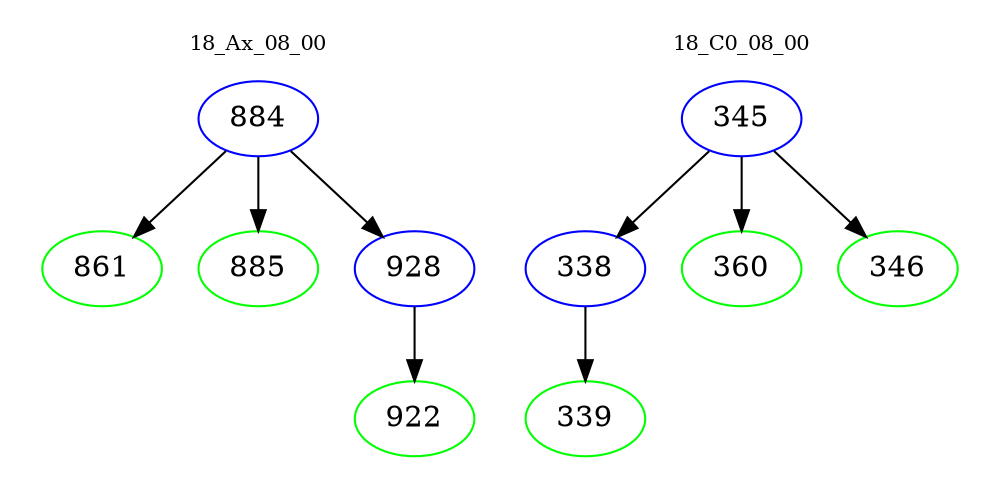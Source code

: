 digraph{
subgraph cluster_0 {
color = white
label = "18_Ax_08_00";
fontsize=10;
T0_884 [label="884", color="blue"]
T0_884 -> T0_861 [color="black"]
T0_861 [label="861", color="green"]
T0_884 -> T0_885 [color="black"]
T0_885 [label="885", color="green"]
T0_884 -> T0_928 [color="black"]
T0_928 [label="928", color="blue"]
T0_928 -> T0_922 [color="black"]
T0_922 [label="922", color="green"]
}
subgraph cluster_1 {
color = white
label = "18_C0_08_00";
fontsize=10;
T1_345 [label="345", color="blue"]
T1_345 -> T1_338 [color="black"]
T1_338 [label="338", color="blue"]
T1_338 -> T1_339 [color="black"]
T1_339 [label="339", color="green"]
T1_345 -> T1_360 [color="black"]
T1_360 [label="360", color="green"]
T1_345 -> T1_346 [color="black"]
T1_346 [label="346", color="green"]
}
}
